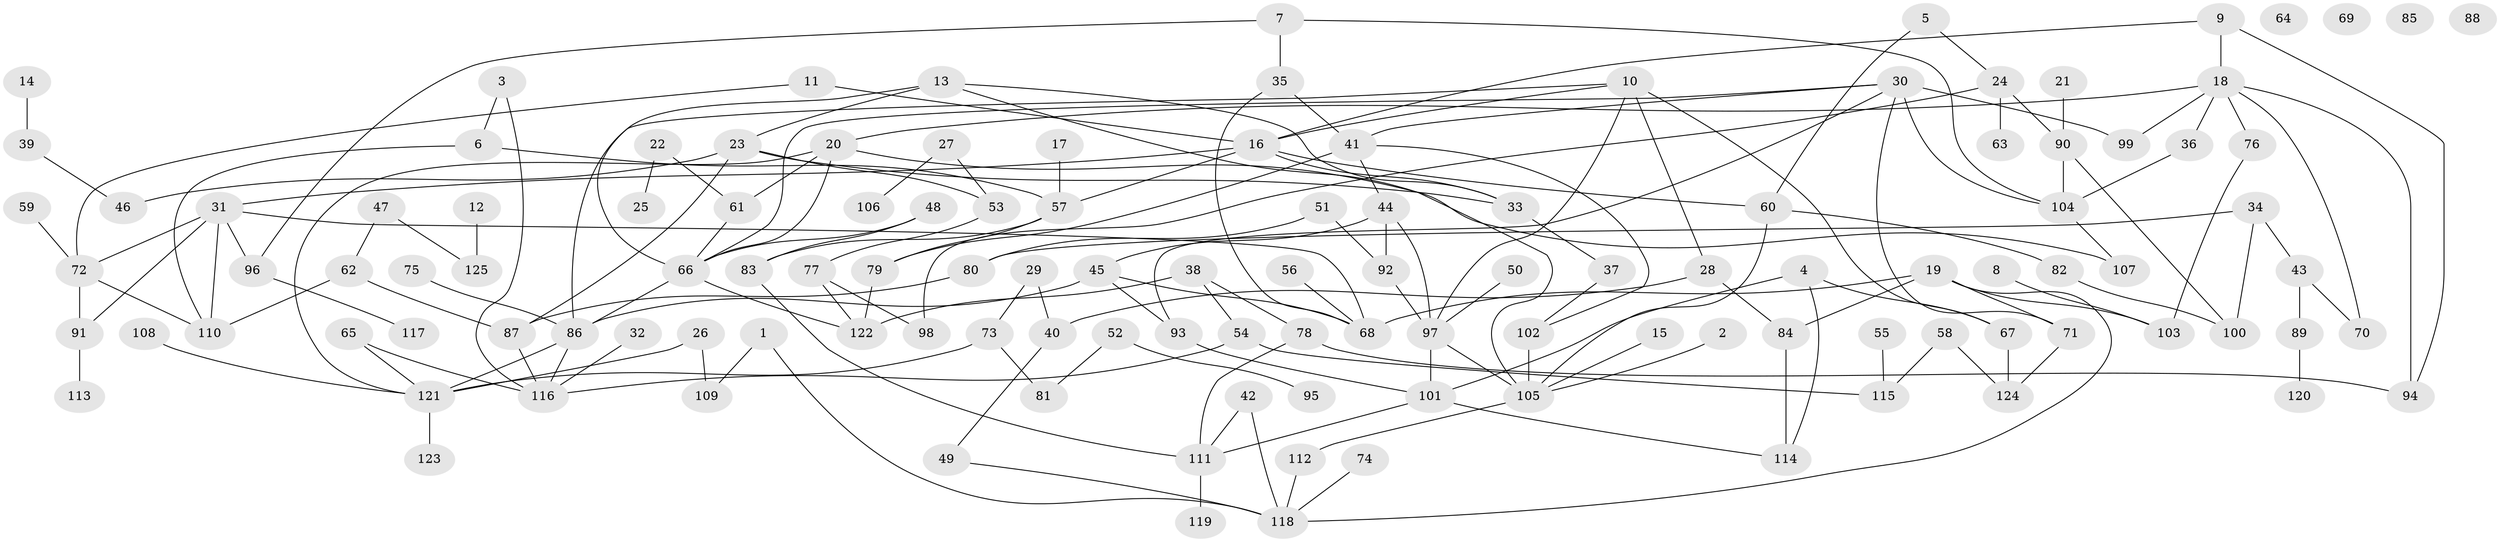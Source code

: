 // Generated by graph-tools (version 1.1) at 2025/39/03/09/25 04:39:56]
// undirected, 125 vertices, 177 edges
graph export_dot {
graph [start="1"]
  node [color=gray90,style=filled];
  1;
  2;
  3;
  4;
  5;
  6;
  7;
  8;
  9;
  10;
  11;
  12;
  13;
  14;
  15;
  16;
  17;
  18;
  19;
  20;
  21;
  22;
  23;
  24;
  25;
  26;
  27;
  28;
  29;
  30;
  31;
  32;
  33;
  34;
  35;
  36;
  37;
  38;
  39;
  40;
  41;
  42;
  43;
  44;
  45;
  46;
  47;
  48;
  49;
  50;
  51;
  52;
  53;
  54;
  55;
  56;
  57;
  58;
  59;
  60;
  61;
  62;
  63;
  64;
  65;
  66;
  67;
  68;
  69;
  70;
  71;
  72;
  73;
  74;
  75;
  76;
  77;
  78;
  79;
  80;
  81;
  82;
  83;
  84;
  85;
  86;
  87;
  88;
  89;
  90;
  91;
  92;
  93;
  94;
  95;
  96;
  97;
  98;
  99;
  100;
  101;
  102;
  103;
  104;
  105;
  106;
  107;
  108;
  109;
  110;
  111;
  112;
  113;
  114;
  115;
  116;
  117;
  118;
  119;
  120;
  121;
  122;
  123;
  124;
  125;
  1 -- 109;
  1 -- 118;
  2 -- 105;
  3 -- 6;
  3 -- 116;
  4 -- 67;
  4 -- 101;
  4 -- 114;
  5 -- 24;
  5 -- 60;
  6 -- 57;
  6 -- 110;
  7 -- 35;
  7 -- 96;
  7 -- 104;
  8 -- 103;
  9 -- 16;
  9 -- 18;
  9 -- 94;
  10 -- 16;
  10 -- 28;
  10 -- 67;
  10 -- 86;
  10 -- 97;
  11 -- 16;
  11 -- 72;
  12 -- 125;
  13 -- 23;
  13 -- 33;
  13 -- 66;
  13 -- 105;
  14 -- 39;
  15 -- 105;
  16 -- 31;
  16 -- 33;
  16 -- 57;
  16 -- 60;
  17 -- 57;
  18 -- 20;
  18 -- 36;
  18 -- 70;
  18 -- 76;
  18 -- 94;
  18 -- 99;
  19 -- 68;
  19 -- 71;
  19 -- 84;
  19 -- 103;
  19 -- 118;
  20 -- 61;
  20 -- 66;
  20 -- 107;
  20 -- 121;
  21 -- 90;
  22 -- 25;
  22 -- 61;
  23 -- 33;
  23 -- 46;
  23 -- 53;
  23 -- 87;
  24 -- 63;
  24 -- 90;
  24 -- 98;
  26 -- 109;
  26 -- 121;
  27 -- 53;
  27 -- 106;
  28 -- 40;
  28 -- 84;
  29 -- 40;
  29 -- 73;
  30 -- 41;
  30 -- 66;
  30 -- 71;
  30 -- 93;
  30 -- 99;
  30 -- 104;
  31 -- 68;
  31 -- 72;
  31 -- 91;
  31 -- 96;
  31 -- 110;
  32 -- 116;
  33 -- 37;
  34 -- 43;
  34 -- 80;
  34 -- 100;
  35 -- 41;
  35 -- 68;
  36 -- 104;
  37 -- 102;
  38 -- 54;
  38 -- 78;
  38 -- 122;
  39 -- 46;
  40 -- 49;
  41 -- 44;
  41 -- 79;
  41 -- 102;
  42 -- 111;
  42 -- 118;
  43 -- 70;
  43 -- 89;
  44 -- 45;
  44 -- 92;
  44 -- 97;
  45 -- 68;
  45 -- 86;
  45 -- 93;
  47 -- 62;
  47 -- 125;
  48 -- 66;
  48 -- 83;
  49 -- 118;
  50 -- 97;
  51 -- 80;
  51 -- 92;
  52 -- 81;
  52 -- 95;
  53 -- 77;
  54 -- 115;
  54 -- 116;
  55 -- 115;
  56 -- 68;
  57 -- 79;
  57 -- 83;
  58 -- 115;
  58 -- 124;
  59 -- 72;
  60 -- 82;
  60 -- 105;
  61 -- 66;
  62 -- 87;
  62 -- 110;
  65 -- 116;
  65 -- 121;
  66 -- 86;
  66 -- 122;
  67 -- 124;
  71 -- 124;
  72 -- 91;
  72 -- 110;
  73 -- 81;
  73 -- 121;
  74 -- 118;
  75 -- 86;
  76 -- 103;
  77 -- 98;
  77 -- 122;
  78 -- 94;
  78 -- 111;
  79 -- 122;
  80 -- 87;
  82 -- 100;
  83 -- 111;
  84 -- 114;
  86 -- 116;
  86 -- 121;
  87 -- 116;
  89 -- 120;
  90 -- 100;
  90 -- 104;
  91 -- 113;
  92 -- 97;
  93 -- 101;
  96 -- 117;
  97 -- 101;
  97 -- 105;
  101 -- 111;
  101 -- 114;
  102 -- 105;
  104 -- 107;
  105 -- 112;
  108 -- 121;
  111 -- 119;
  112 -- 118;
  121 -- 123;
}
